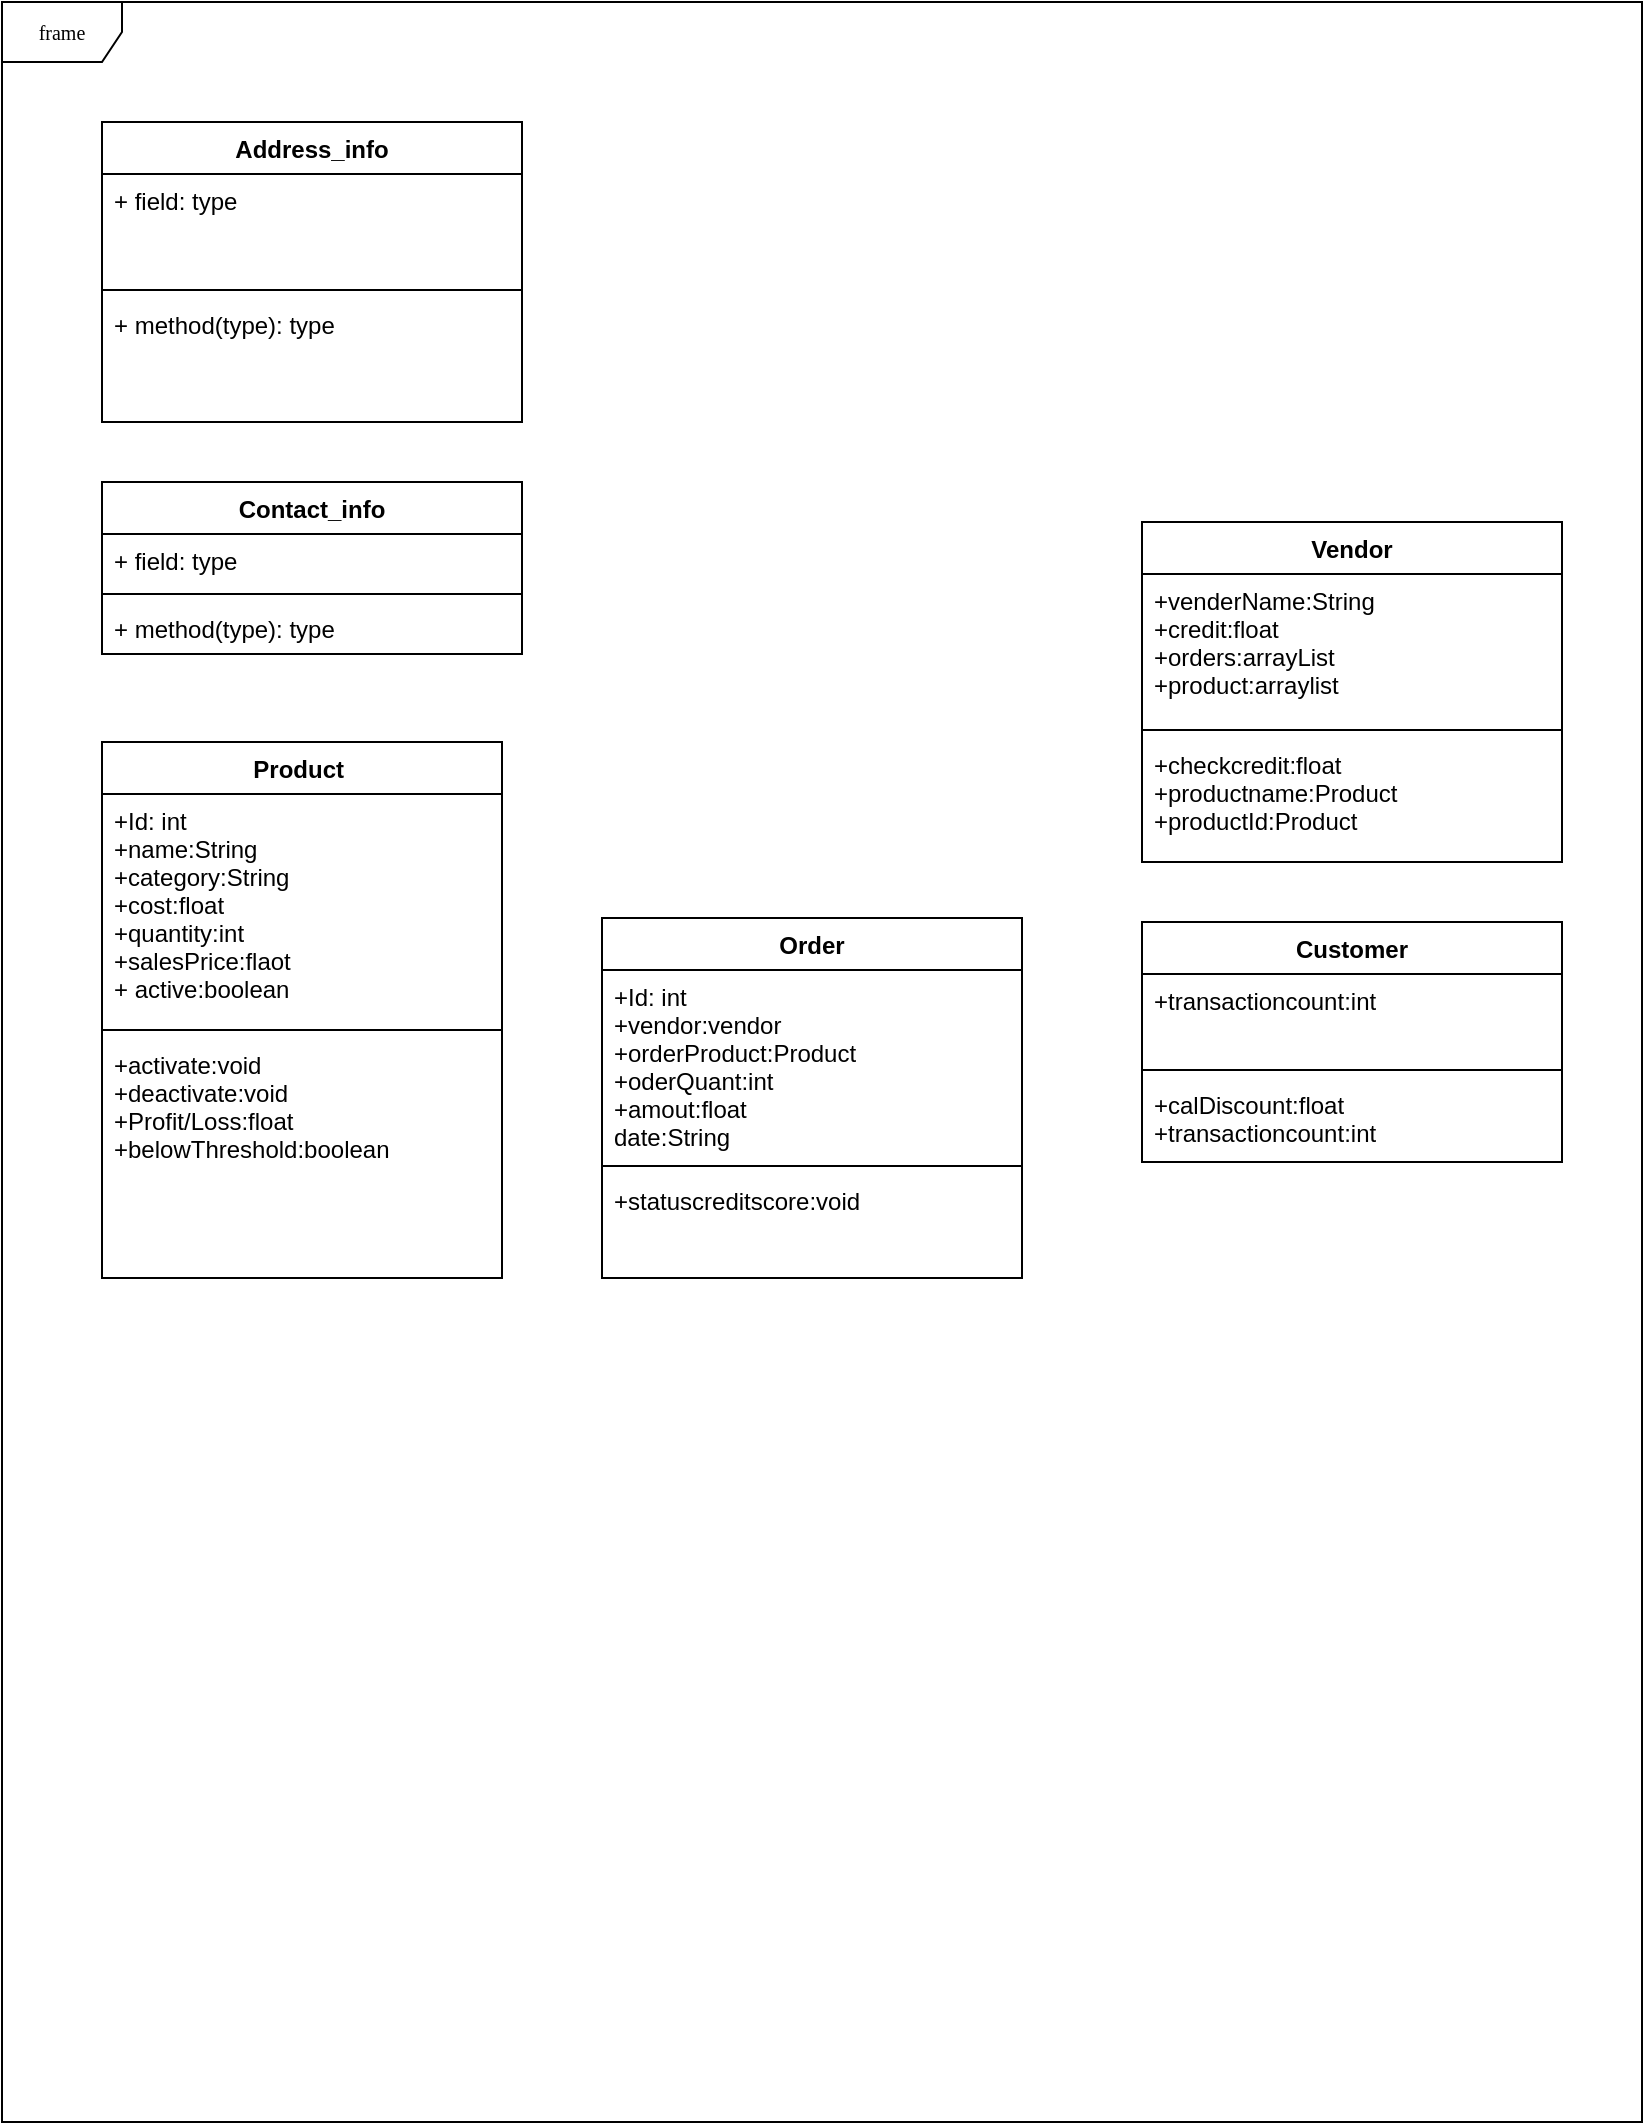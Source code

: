 <mxfile version="14.4.2" type="github">
  <diagram name="Page-1" id="c4acf3e9-155e-7222-9cf6-157b1a14988f">
    <mxGraphModel dx="868" dy="482" grid="1" gridSize="10" guides="1" tooltips="1" connect="1" arrows="1" fold="1" page="1" pageScale="1" pageWidth="850" pageHeight="1100" background="#ffffff" math="0" shadow="0">
      <root>
        <mxCell id="0" />
        <mxCell id="1" parent="0" />
        <mxCell id="17acba5748e5396b-1" value="frame" style="shape=umlFrame;whiteSpace=wrap;html=1;rounded=0;shadow=0;comic=0;labelBackgroundColor=none;strokeWidth=1;fontFamily=Verdana;fontSize=10;align=center;" parent="1" vertex="1">
          <mxGeometry x="20" y="20" width="820" height="1060" as="geometry" />
        </mxCell>
        <mxCell id="FXziDwkmJhJcugYJuyIg-14" value="Product " style="swimlane;fontStyle=1;align=center;verticalAlign=top;childLayout=stackLayout;horizontal=1;startSize=26;horizontalStack=0;resizeParent=1;resizeParentMax=0;resizeLast=0;collapsible=1;marginBottom=0;fillColor=none;gradientColor=none;" vertex="1" parent="1">
          <mxGeometry x="70" y="390" width="200" height="268" as="geometry" />
        </mxCell>
        <mxCell id="FXziDwkmJhJcugYJuyIg-15" value="+Id: int&#xa;+name:String&#xa;+category:String&#xa;+cost:float&#xa;+quantity:int&#xa;+salesPrice:flaot&#xa;+ active:boolean" style="text;strokeColor=none;fillColor=none;align=left;verticalAlign=top;spacingLeft=4;spacingRight=4;overflow=hidden;rotatable=0;points=[[0,0.5],[1,0.5]];portConstraint=eastwest;" vertex="1" parent="FXziDwkmJhJcugYJuyIg-14">
          <mxGeometry y="26" width="200" height="114" as="geometry" />
        </mxCell>
        <mxCell id="FXziDwkmJhJcugYJuyIg-16" value="" style="line;strokeWidth=1;fillColor=none;align=left;verticalAlign=middle;spacingTop=-1;spacingLeft=3;spacingRight=3;rotatable=0;labelPosition=right;points=[];portConstraint=eastwest;" vertex="1" parent="FXziDwkmJhJcugYJuyIg-14">
          <mxGeometry y="140" width="200" height="8" as="geometry" />
        </mxCell>
        <mxCell id="FXziDwkmJhJcugYJuyIg-17" value="+activate:void&#xa;+deactivate:void&#xa;+Profit/Loss:float&#xa;+belowThreshold:boolean" style="text;strokeColor=none;fillColor=none;align=left;verticalAlign=top;spacingLeft=4;spacingRight=4;overflow=hidden;rotatable=0;points=[[0,0.5],[1,0.5]];portConstraint=eastwest;" vertex="1" parent="FXziDwkmJhJcugYJuyIg-14">
          <mxGeometry y="148" width="200" height="120" as="geometry" />
        </mxCell>
        <mxCell id="FXziDwkmJhJcugYJuyIg-20" value="Order" style="swimlane;fontStyle=1;align=center;verticalAlign=top;childLayout=stackLayout;horizontal=1;startSize=26;horizontalStack=0;resizeParent=1;resizeParentMax=0;resizeLast=0;collapsible=1;marginBottom=0;fillColor=none;gradientColor=none;" vertex="1" parent="1">
          <mxGeometry x="320" y="478" width="210" height="180" as="geometry" />
        </mxCell>
        <mxCell id="FXziDwkmJhJcugYJuyIg-21" value="+Id: int&#xa;+vendor:vendor&#xa;+orderProduct:Product&#xa;+oderQuant:int&#xa;+amout:float&#xa;date:String" style="text;strokeColor=none;fillColor=none;align=left;verticalAlign=top;spacingLeft=4;spacingRight=4;overflow=hidden;rotatable=0;points=[[0,0.5],[1,0.5]];portConstraint=eastwest;" vertex="1" parent="FXziDwkmJhJcugYJuyIg-20">
          <mxGeometry y="26" width="210" height="94" as="geometry" />
        </mxCell>
        <mxCell id="FXziDwkmJhJcugYJuyIg-22" value="" style="line;strokeWidth=1;fillColor=none;align=left;verticalAlign=middle;spacingTop=-1;spacingLeft=3;spacingRight=3;rotatable=0;labelPosition=right;points=[];portConstraint=eastwest;" vertex="1" parent="FXziDwkmJhJcugYJuyIg-20">
          <mxGeometry y="120" width="210" height="8" as="geometry" />
        </mxCell>
        <mxCell id="FXziDwkmJhJcugYJuyIg-23" value="+statuscreditscore:void" style="text;strokeColor=none;fillColor=none;align=left;verticalAlign=top;spacingLeft=4;spacingRight=4;overflow=hidden;rotatable=0;points=[[0,0.5],[1,0.5]];portConstraint=eastwest;" vertex="1" parent="FXziDwkmJhJcugYJuyIg-20">
          <mxGeometry y="128" width="210" height="52" as="geometry" />
        </mxCell>
        <mxCell id="FXziDwkmJhJcugYJuyIg-24" value="Vendor" style="swimlane;fontStyle=1;align=center;verticalAlign=top;childLayout=stackLayout;horizontal=1;startSize=26;horizontalStack=0;resizeParent=1;resizeParentMax=0;resizeLast=0;collapsible=1;marginBottom=0;fillColor=none;gradientColor=none;" vertex="1" parent="1">
          <mxGeometry x="590" y="280" width="210" height="170" as="geometry" />
        </mxCell>
        <mxCell id="FXziDwkmJhJcugYJuyIg-25" value="+venderName:String&#xa;+credit:float&#xa;+orders:arrayList&#xa;+product:arraylist" style="text;strokeColor=none;fillColor=none;align=left;verticalAlign=top;spacingLeft=4;spacingRight=4;overflow=hidden;rotatable=0;points=[[0,0.5],[1,0.5]];portConstraint=eastwest;" vertex="1" parent="FXziDwkmJhJcugYJuyIg-24">
          <mxGeometry y="26" width="210" height="74" as="geometry" />
        </mxCell>
        <mxCell id="FXziDwkmJhJcugYJuyIg-26" value="" style="line;strokeWidth=1;fillColor=none;align=left;verticalAlign=middle;spacingTop=-1;spacingLeft=3;spacingRight=3;rotatable=0;labelPosition=right;points=[];portConstraint=eastwest;" vertex="1" parent="FXziDwkmJhJcugYJuyIg-24">
          <mxGeometry y="100" width="210" height="8" as="geometry" />
        </mxCell>
        <mxCell id="FXziDwkmJhJcugYJuyIg-27" value="+checkcredit:float&#xa;+productname:Product&#xa;+productId:Product" style="text;strokeColor=none;fillColor=none;align=left;verticalAlign=top;spacingLeft=4;spacingRight=4;overflow=hidden;rotatable=0;points=[[0,0.5],[1,0.5]];portConstraint=eastwest;" vertex="1" parent="FXziDwkmJhJcugYJuyIg-24">
          <mxGeometry y="108" width="210" height="62" as="geometry" />
        </mxCell>
        <mxCell id="FXziDwkmJhJcugYJuyIg-28" value="Customer" style="swimlane;fontStyle=1;align=center;verticalAlign=top;childLayout=stackLayout;horizontal=1;startSize=26;horizontalStack=0;resizeParent=1;resizeParentMax=0;resizeLast=0;collapsible=1;marginBottom=0;fillColor=none;gradientColor=none;" vertex="1" parent="1">
          <mxGeometry x="590" y="480" width="210" height="120" as="geometry" />
        </mxCell>
        <mxCell id="FXziDwkmJhJcugYJuyIg-29" value="+transactioncount:int" style="text;strokeColor=none;fillColor=none;align=left;verticalAlign=top;spacingLeft=4;spacingRight=4;overflow=hidden;rotatable=0;points=[[0,0.5],[1,0.5]];portConstraint=eastwest;" vertex="1" parent="FXziDwkmJhJcugYJuyIg-28">
          <mxGeometry y="26" width="210" height="44" as="geometry" />
        </mxCell>
        <mxCell id="FXziDwkmJhJcugYJuyIg-30" value="" style="line;strokeWidth=1;fillColor=none;align=left;verticalAlign=middle;spacingTop=-1;spacingLeft=3;spacingRight=3;rotatable=0;labelPosition=right;points=[];portConstraint=eastwest;" vertex="1" parent="FXziDwkmJhJcugYJuyIg-28">
          <mxGeometry y="70" width="210" height="8" as="geometry" />
        </mxCell>
        <mxCell id="FXziDwkmJhJcugYJuyIg-31" value="+calDiscount:float&#xa;+transactioncount:int" style="text;strokeColor=none;fillColor=none;align=left;verticalAlign=top;spacingLeft=4;spacingRight=4;overflow=hidden;rotatable=0;points=[[0,0.5],[1,0.5]];portConstraint=eastwest;" vertex="1" parent="FXziDwkmJhJcugYJuyIg-28">
          <mxGeometry y="78" width="210" height="42" as="geometry" />
        </mxCell>
        <mxCell id="FXziDwkmJhJcugYJuyIg-33" value="Address_info" style="swimlane;fontStyle=1;align=center;verticalAlign=top;childLayout=stackLayout;horizontal=1;startSize=26;horizontalStack=0;resizeParent=1;resizeParentMax=0;resizeLast=0;collapsible=1;marginBottom=0;fillColor=none;gradientColor=none;" vertex="1" parent="1">
          <mxGeometry x="70" y="80" width="210" height="150" as="geometry" />
        </mxCell>
        <mxCell id="FXziDwkmJhJcugYJuyIg-34" value="+ field: type" style="text;strokeColor=none;fillColor=none;align=left;verticalAlign=top;spacingLeft=4;spacingRight=4;overflow=hidden;rotatable=0;points=[[0,0.5],[1,0.5]];portConstraint=eastwest;" vertex="1" parent="FXziDwkmJhJcugYJuyIg-33">
          <mxGeometry y="26" width="210" height="54" as="geometry" />
        </mxCell>
        <mxCell id="FXziDwkmJhJcugYJuyIg-35" value="" style="line;strokeWidth=1;fillColor=none;align=left;verticalAlign=middle;spacingTop=-1;spacingLeft=3;spacingRight=3;rotatable=0;labelPosition=right;points=[];portConstraint=eastwest;" vertex="1" parent="FXziDwkmJhJcugYJuyIg-33">
          <mxGeometry y="80" width="210" height="8" as="geometry" />
        </mxCell>
        <mxCell id="FXziDwkmJhJcugYJuyIg-36" value="+ method(type): type" style="text;strokeColor=none;fillColor=none;align=left;verticalAlign=top;spacingLeft=4;spacingRight=4;overflow=hidden;rotatable=0;points=[[0,0.5],[1,0.5]];portConstraint=eastwest;" vertex="1" parent="FXziDwkmJhJcugYJuyIg-33">
          <mxGeometry y="88" width="210" height="62" as="geometry" />
        </mxCell>
        <mxCell id="FXziDwkmJhJcugYJuyIg-37" value="Contact_info" style="swimlane;fontStyle=1;align=center;verticalAlign=top;childLayout=stackLayout;horizontal=1;startSize=26;horizontalStack=0;resizeParent=1;resizeParentMax=0;resizeLast=0;collapsible=1;marginBottom=0;fillColor=none;gradientColor=none;" vertex="1" parent="1">
          <mxGeometry x="70" y="260" width="210" height="86" as="geometry" />
        </mxCell>
        <mxCell id="FXziDwkmJhJcugYJuyIg-38" value="+ field: type" style="text;strokeColor=none;fillColor=none;align=left;verticalAlign=top;spacingLeft=4;spacingRight=4;overflow=hidden;rotatable=0;points=[[0,0.5],[1,0.5]];portConstraint=eastwest;" vertex="1" parent="FXziDwkmJhJcugYJuyIg-37">
          <mxGeometry y="26" width="210" height="26" as="geometry" />
        </mxCell>
        <mxCell id="FXziDwkmJhJcugYJuyIg-39" value="" style="line;strokeWidth=1;fillColor=none;align=left;verticalAlign=middle;spacingTop=-1;spacingLeft=3;spacingRight=3;rotatable=0;labelPosition=right;points=[];portConstraint=eastwest;" vertex="1" parent="FXziDwkmJhJcugYJuyIg-37">
          <mxGeometry y="52" width="210" height="8" as="geometry" />
        </mxCell>
        <mxCell id="FXziDwkmJhJcugYJuyIg-40" value="+ method(type): type" style="text;strokeColor=none;fillColor=none;align=left;verticalAlign=top;spacingLeft=4;spacingRight=4;overflow=hidden;rotatable=0;points=[[0,0.5],[1,0.5]];portConstraint=eastwest;" vertex="1" parent="FXziDwkmJhJcugYJuyIg-37">
          <mxGeometry y="60" width="210" height="26" as="geometry" />
        </mxCell>
      </root>
    </mxGraphModel>
  </diagram>
</mxfile>
